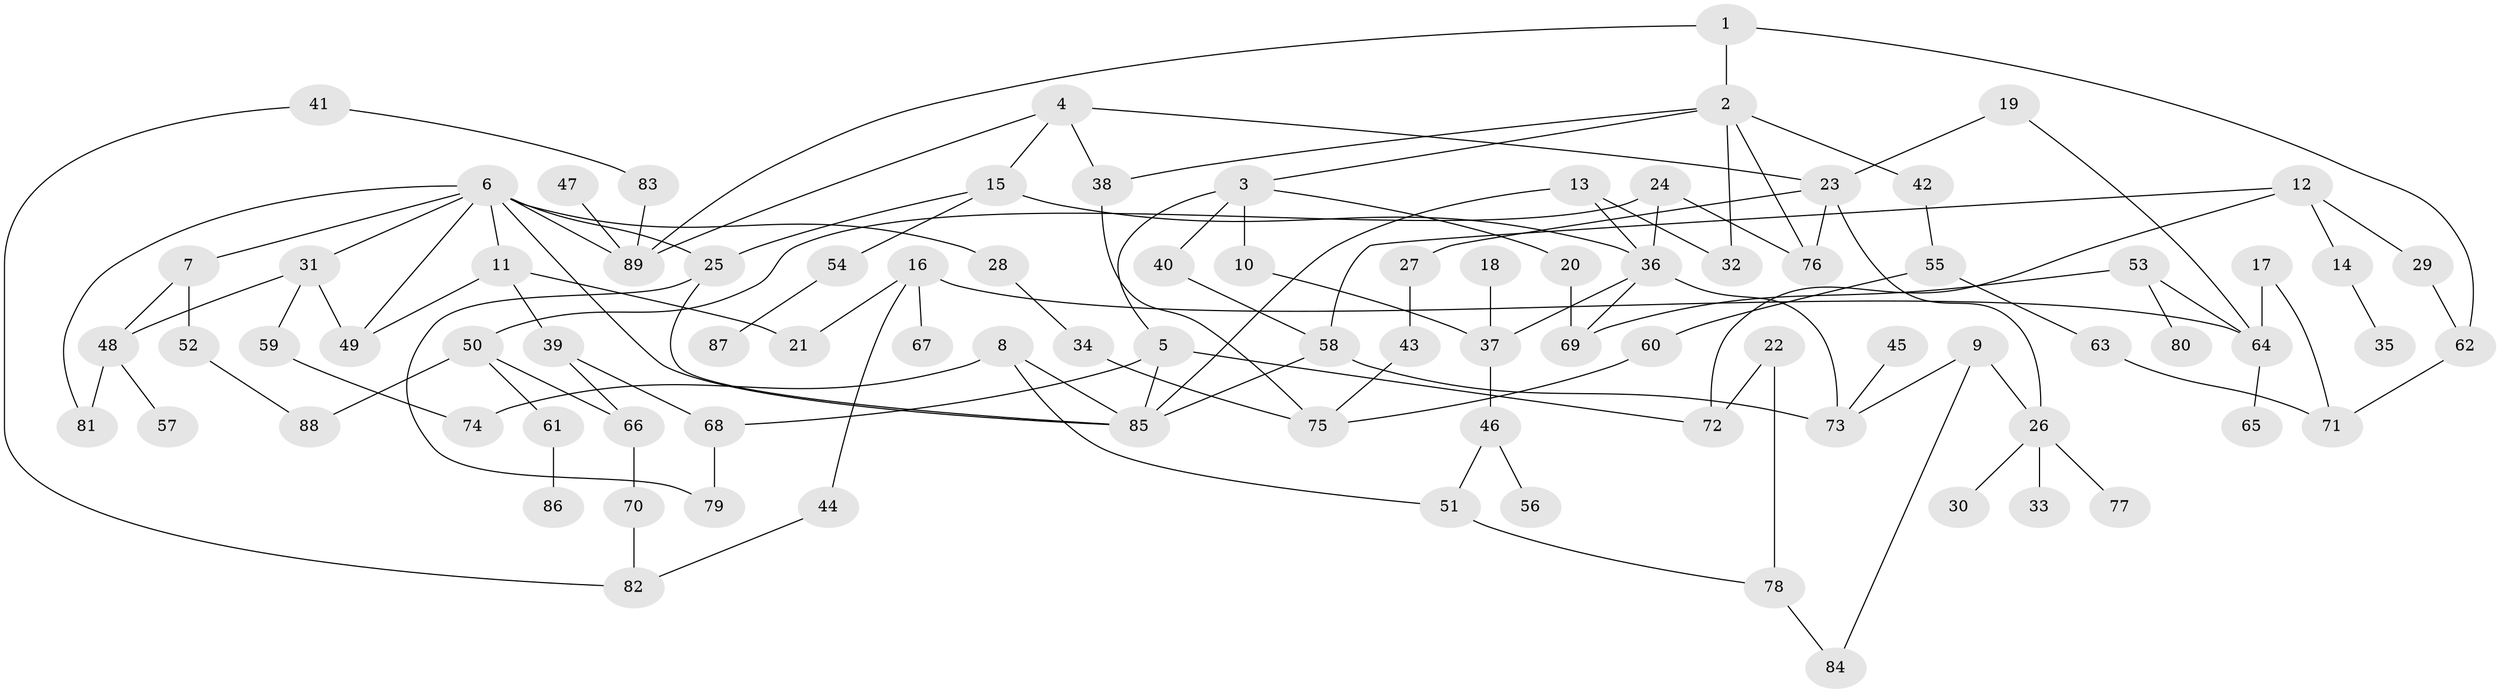 // original degree distribution, {3: 0.20634920634920634, 6: 0.03968253968253968, 5: 0.05555555555555555, 4: 0.14285714285714285, 7: 0.007936507936507936, 2: 0.2777777777777778, 1: 0.2698412698412698}
// Generated by graph-tools (version 1.1) at 2025/36/03/04/25 23:36:08]
// undirected, 89 vertices, 124 edges
graph export_dot {
  node [color=gray90,style=filled];
  1;
  2;
  3;
  4;
  5;
  6;
  7;
  8;
  9;
  10;
  11;
  12;
  13;
  14;
  15;
  16;
  17;
  18;
  19;
  20;
  21;
  22;
  23;
  24;
  25;
  26;
  27;
  28;
  29;
  30;
  31;
  32;
  33;
  34;
  35;
  36;
  37;
  38;
  39;
  40;
  41;
  42;
  43;
  44;
  45;
  46;
  47;
  48;
  49;
  50;
  51;
  52;
  53;
  54;
  55;
  56;
  57;
  58;
  59;
  60;
  61;
  62;
  63;
  64;
  65;
  66;
  67;
  68;
  69;
  70;
  71;
  72;
  73;
  74;
  75;
  76;
  77;
  78;
  79;
  80;
  81;
  82;
  83;
  84;
  85;
  86;
  87;
  88;
  89;
  1 -- 2 [weight=1.0];
  1 -- 62 [weight=1.0];
  1 -- 89 [weight=1.0];
  2 -- 3 [weight=1.0];
  2 -- 32 [weight=1.0];
  2 -- 38 [weight=1.0];
  2 -- 42 [weight=1.0];
  2 -- 76 [weight=1.0];
  3 -- 5 [weight=1.0];
  3 -- 10 [weight=1.0];
  3 -- 20 [weight=1.0];
  3 -- 40 [weight=1.0];
  4 -- 15 [weight=1.0];
  4 -- 23 [weight=1.0];
  4 -- 38 [weight=1.0];
  4 -- 89 [weight=1.0];
  5 -- 68 [weight=1.0];
  5 -- 72 [weight=1.0];
  5 -- 85 [weight=1.0];
  6 -- 7 [weight=1.0];
  6 -- 11 [weight=1.0];
  6 -- 25 [weight=1.0];
  6 -- 28 [weight=1.0];
  6 -- 31 [weight=1.0];
  6 -- 49 [weight=1.0];
  6 -- 81 [weight=1.0];
  6 -- 85 [weight=1.0];
  6 -- 89 [weight=1.0];
  7 -- 48 [weight=1.0];
  7 -- 52 [weight=1.0];
  8 -- 51 [weight=1.0];
  8 -- 74 [weight=1.0];
  8 -- 85 [weight=1.0];
  9 -- 26 [weight=1.0];
  9 -- 73 [weight=1.0];
  9 -- 84 [weight=1.0];
  10 -- 37 [weight=1.0];
  11 -- 21 [weight=1.0];
  11 -- 39 [weight=1.0];
  11 -- 49 [weight=1.0];
  12 -- 14 [weight=1.0];
  12 -- 29 [weight=1.0];
  12 -- 58 [weight=1.0];
  12 -- 72 [weight=1.0];
  13 -- 32 [weight=1.0];
  13 -- 36 [weight=1.0];
  13 -- 85 [weight=1.0];
  14 -- 35 [weight=1.0];
  15 -- 25 [weight=1.0];
  15 -- 36 [weight=1.0];
  15 -- 54 [weight=1.0];
  16 -- 21 [weight=1.0];
  16 -- 44 [weight=1.0];
  16 -- 64 [weight=1.0];
  16 -- 67 [weight=1.0];
  17 -- 64 [weight=1.0];
  17 -- 71 [weight=1.0];
  18 -- 37 [weight=1.0];
  19 -- 23 [weight=1.0];
  19 -- 64 [weight=1.0];
  20 -- 69 [weight=1.0];
  22 -- 72 [weight=1.0];
  22 -- 78 [weight=1.0];
  23 -- 26 [weight=1.0];
  23 -- 27 [weight=1.0];
  23 -- 76 [weight=1.0];
  24 -- 36 [weight=1.0];
  24 -- 50 [weight=1.0];
  24 -- 76 [weight=1.0];
  25 -- 79 [weight=1.0];
  25 -- 85 [weight=1.0];
  26 -- 30 [weight=1.0];
  26 -- 33 [weight=1.0];
  26 -- 77 [weight=1.0];
  27 -- 43 [weight=1.0];
  28 -- 34 [weight=1.0];
  29 -- 62 [weight=1.0];
  31 -- 48 [weight=1.0];
  31 -- 49 [weight=1.0];
  31 -- 59 [weight=1.0];
  34 -- 75 [weight=1.0];
  36 -- 37 [weight=1.0];
  36 -- 69 [weight=1.0];
  36 -- 73 [weight=1.0];
  37 -- 46 [weight=1.0];
  38 -- 75 [weight=1.0];
  39 -- 66 [weight=1.0];
  39 -- 68 [weight=1.0];
  40 -- 58 [weight=1.0];
  41 -- 82 [weight=1.0];
  41 -- 83 [weight=1.0];
  42 -- 55 [weight=1.0];
  43 -- 75 [weight=1.0];
  44 -- 82 [weight=1.0];
  45 -- 73 [weight=1.0];
  46 -- 51 [weight=1.0];
  46 -- 56 [weight=1.0];
  47 -- 89 [weight=1.0];
  48 -- 57 [weight=1.0];
  48 -- 81 [weight=2.0];
  50 -- 61 [weight=1.0];
  50 -- 66 [weight=1.0];
  50 -- 88 [weight=1.0];
  51 -- 78 [weight=1.0];
  52 -- 88 [weight=1.0];
  53 -- 64 [weight=1.0];
  53 -- 69 [weight=1.0];
  53 -- 80 [weight=1.0];
  54 -- 87 [weight=1.0];
  55 -- 60 [weight=1.0];
  55 -- 63 [weight=1.0];
  58 -- 73 [weight=2.0];
  58 -- 85 [weight=1.0];
  59 -- 74 [weight=1.0];
  60 -- 75 [weight=1.0];
  61 -- 86 [weight=1.0];
  62 -- 71 [weight=1.0];
  63 -- 71 [weight=1.0];
  64 -- 65 [weight=1.0];
  66 -- 70 [weight=1.0];
  68 -- 79 [weight=1.0];
  70 -- 82 [weight=1.0];
  78 -- 84 [weight=1.0];
  83 -- 89 [weight=1.0];
}
